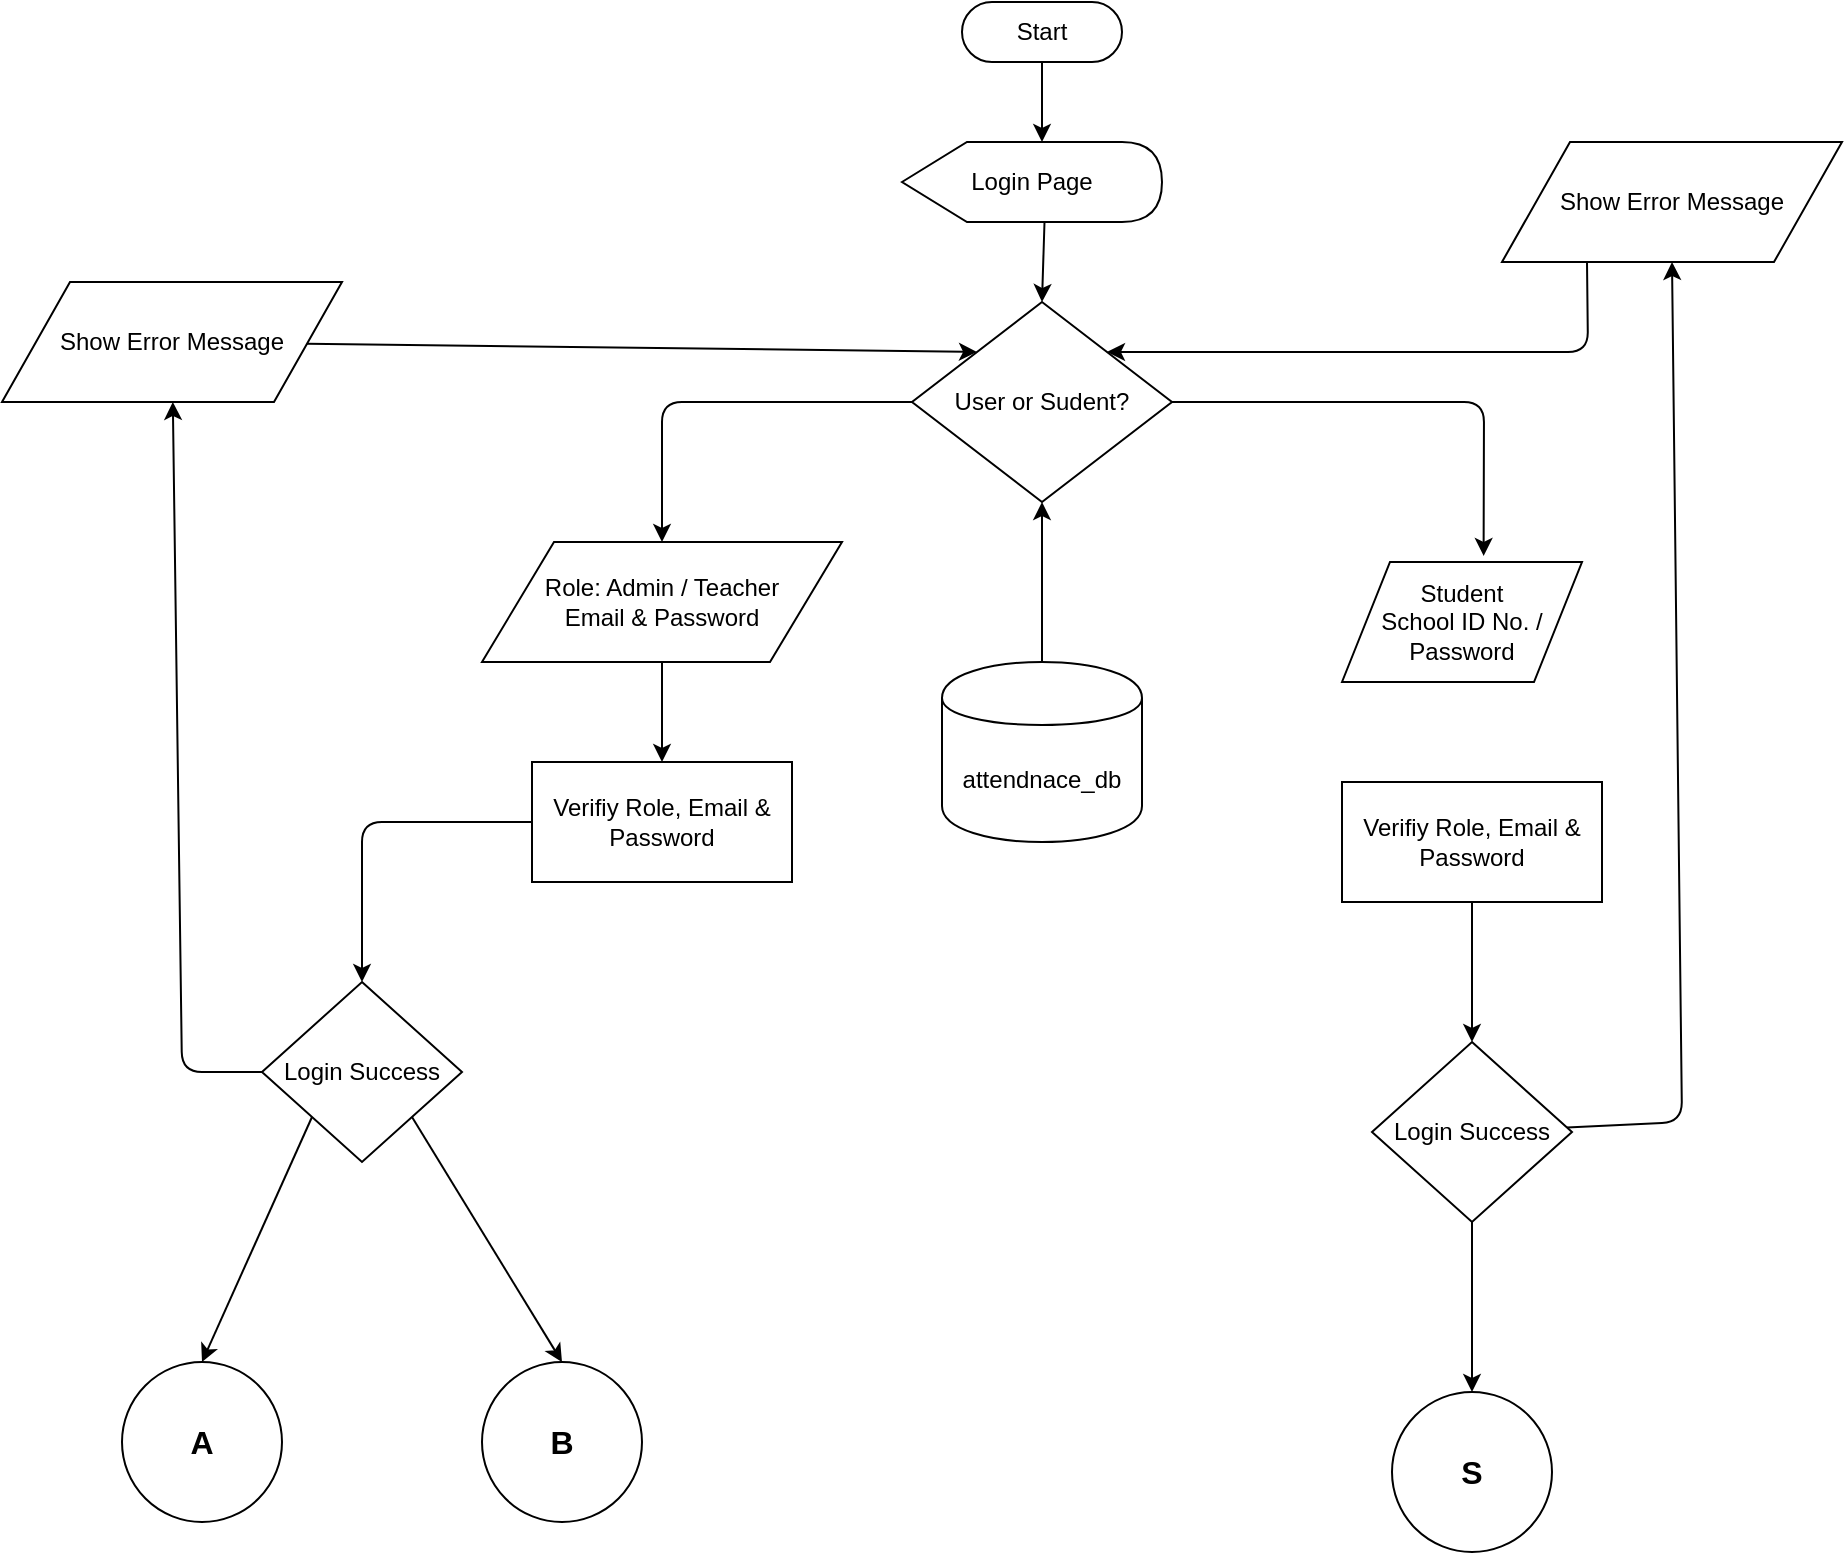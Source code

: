 <mxfile>
    <diagram id="cVJ_gz-8fGRcBch7006l" name="Page-1">
        <mxGraphModel dx="2340" dy="1024" grid="1" gridSize="10" guides="1" tooltips="1" connect="1" arrows="1" fold="1" page="1" pageScale="1" pageWidth="827" pageHeight="1169" math="0" shadow="0">
            <root>
                <mxCell id="0"/>
                <mxCell id="1" parent="0"/>
                <mxCell id="2" value="Start" style="html=1;dashed=0;whiteSpace=wrap;shape=mxgraph.dfd.start" vertex="1" parent="1">
                    <mxGeometry x="360" y="40" width="80" height="30" as="geometry"/>
                </mxCell>
                <mxCell id="6" value="Student&lt;div&gt;School ID No. /&lt;/div&gt;&lt;div&gt;Password&lt;/div&gt;" style="shape=parallelogram;perimeter=parallelogramPerimeter;whiteSpace=wrap;html=1;dashed=0;" vertex="1" parent="1">
                    <mxGeometry x="550" y="320" width="120" height="60" as="geometry"/>
                </mxCell>
                <mxCell id="28" style="edgeStyle=none;html=1;entryX=0;entryY=0;entryDx=0;entryDy=0;" edge="1" parent="1" source="7" target="8">
                    <mxGeometry relative="1" as="geometry"/>
                </mxCell>
                <mxCell id="7" value="Show Error Message" style="shape=parallelogram;perimeter=parallelogramPerimeter;whiteSpace=wrap;html=1;dashed=0;" vertex="1" parent="1">
                    <mxGeometry x="-120" y="180" width="170" height="60" as="geometry"/>
                </mxCell>
                <mxCell id="17" style="edgeStyle=none;html=1;entryX=0.5;entryY=0;entryDx=0;entryDy=0;" edge="1" parent="1" source="8" target="14">
                    <mxGeometry relative="1" as="geometry">
                        <Array as="points">
                            <mxPoint x="210" y="240"/>
                        </Array>
                    </mxGeometry>
                </mxCell>
                <mxCell id="8" value="User or Sudent?" style="shape=rhombus;html=1;dashed=0;whiteSpace=wrap;perimeter=rhombusPerimeter;" vertex="1" parent="1">
                    <mxGeometry x="335" y="190" width="130" height="100" as="geometry"/>
                </mxCell>
                <mxCell id="12" style="edgeStyle=none;html=1;exitX=0;exitY=0;exitDx=71.25;exitDy=40;exitPerimeter=0;entryX=0.5;entryY=0;entryDx=0;entryDy=0;" edge="1" parent="1" source="9" target="8">
                    <mxGeometry relative="1" as="geometry"/>
                </mxCell>
                <mxCell id="9" value="Login Page" style="shape=display;whiteSpace=wrap;html=1;" vertex="1" parent="1">
                    <mxGeometry x="330" y="110" width="130" height="40" as="geometry"/>
                </mxCell>
                <mxCell id="10" style="edgeStyle=none;html=1;exitX=0.5;exitY=0.5;exitDx=0;exitDy=15;exitPerimeter=0;" edge="1" parent="1" source="2">
                    <mxGeometry relative="1" as="geometry">
                        <mxPoint x="400" y="110" as="targetPoint"/>
                    </mxGeometry>
                </mxCell>
                <mxCell id="51" style="edgeStyle=none;html=1;exitX=0.25;exitY=1;exitDx=0;exitDy=0;entryX=1;entryY=0;entryDx=0;entryDy=0;" edge="1" parent="1" source="13" target="8">
                    <mxGeometry relative="1" as="geometry">
                        <Array as="points">
                            <mxPoint x="673" y="215"/>
                        </Array>
                    </mxGeometry>
                </mxCell>
                <mxCell id="13" value="Show Error Message" style="shape=parallelogram;perimeter=parallelogramPerimeter;whiteSpace=wrap;html=1;dashed=0;" vertex="1" parent="1">
                    <mxGeometry x="630" y="110" width="170" height="60" as="geometry"/>
                </mxCell>
                <mxCell id="16" value="" style="edgeStyle=none;html=1;" edge="1" parent="1" source="14" target="15">
                    <mxGeometry relative="1" as="geometry"/>
                </mxCell>
                <mxCell id="14" value="Role: Admin / Teacher&lt;div&gt;Email &amp;amp; Password&lt;/div&gt;" style="shape=parallelogram;perimeter=parallelogramPerimeter;whiteSpace=wrap;html=1;dashed=0;" vertex="1" parent="1">
                    <mxGeometry x="120" y="310" width="180" height="60" as="geometry"/>
                </mxCell>
                <mxCell id="23" style="edgeStyle=none;html=1;exitX=0;exitY=0.5;exitDx=0;exitDy=0;entryX=0.5;entryY=0;entryDx=0;entryDy=0;" edge="1" parent="1" source="15" target="20">
                    <mxGeometry relative="1" as="geometry">
                        <Array as="points">
                            <mxPoint x="60" y="450"/>
                        </Array>
                    </mxGeometry>
                </mxCell>
                <mxCell id="15" value="Verifiy Role, Email &amp;amp; Password" style="whiteSpace=wrap;html=1;dashed=0;" vertex="1" parent="1">
                    <mxGeometry x="145" y="420" width="130" height="60" as="geometry"/>
                </mxCell>
                <mxCell id="26" style="edgeStyle=none;html=1;exitX=0;exitY=0.5;exitDx=0;exitDy=0;" edge="1" parent="1" source="20" target="7">
                    <mxGeometry relative="1" as="geometry">
                        <Array as="points">
                            <mxPoint x="-30" y="575"/>
                        </Array>
                    </mxGeometry>
                </mxCell>
                <mxCell id="33" style="edgeStyle=none;html=1;exitX=0;exitY=1;exitDx=0;exitDy=0;entryX=0.5;entryY=0;entryDx=0;entryDy=0;" edge="1" parent="1" source="20" target="45">
                    <mxGeometry relative="1" as="geometry">
                        <mxPoint x="-5" y="710" as="targetPoint"/>
                    </mxGeometry>
                </mxCell>
                <mxCell id="36" style="edgeStyle=none;html=1;exitX=1;exitY=1;exitDx=0;exitDy=0;entryX=0.5;entryY=0;entryDx=0;entryDy=0;" edge="1" parent="1" source="20" target="44">
                    <mxGeometry relative="1" as="geometry">
                        <mxPoint x="145" y="710" as="targetPoint"/>
                    </mxGeometry>
                </mxCell>
                <mxCell id="20" value="Login Success" style="shape=rhombus;html=1;dashed=0;whiteSpace=wrap;perimeter=rhombusPerimeter;" vertex="1" parent="1">
                    <mxGeometry x="10" y="530" width="100" height="90" as="geometry"/>
                </mxCell>
                <mxCell id="37" style="edgeStyle=none;html=1;entryX=0.59;entryY=-0.051;entryDx=0;entryDy=0;entryPerimeter=0;" edge="1" parent="1" source="8" target="6">
                    <mxGeometry relative="1" as="geometry">
                        <Array as="points">
                            <mxPoint x="621" y="240"/>
                        </Array>
                    </mxGeometry>
                </mxCell>
                <mxCell id="40" style="edgeStyle=none;html=1;exitX=0.5;exitY=1;exitDx=0;exitDy=0;entryX=0.5;entryY=0;entryDx=0;entryDy=0;" edge="1" parent="1" source="38" target="39">
                    <mxGeometry relative="1" as="geometry"/>
                </mxCell>
                <mxCell id="38" value="Verifiy Role, Email &amp;amp; Password" style="whiteSpace=wrap;html=1;dashed=0;" vertex="1" parent="1">
                    <mxGeometry x="550" y="430" width="130" height="60" as="geometry"/>
                </mxCell>
                <mxCell id="42" value="" style="edgeStyle=none;html=1;" edge="1" parent="1" source="39" target="41">
                    <mxGeometry relative="1" as="geometry"/>
                </mxCell>
                <mxCell id="43" style="edgeStyle=none;html=1;entryX=0.5;entryY=1;entryDx=0;entryDy=0;" edge="1" parent="1" source="39" target="13">
                    <mxGeometry relative="1" as="geometry">
                        <Array as="points">
                            <mxPoint x="720" y="600"/>
                        </Array>
                    </mxGeometry>
                </mxCell>
                <mxCell id="39" value="Login Success" style="shape=rhombus;html=1;dashed=0;whiteSpace=wrap;perimeter=rhombusPerimeter;" vertex="1" parent="1">
                    <mxGeometry x="565" y="560" width="100" height="90" as="geometry"/>
                </mxCell>
                <mxCell id="41" value="&lt;b&gt;&lt;font style=&quot;font-size: 16px;&quot;&gt;S&lt;/font&gt;&lt;/b&gt;" style="ellipse;whiteSpace=wrap;html=1;dashed=0;" vertex="1" parent="1">
                    <mxGeometry x="575" y="735" width="80" height="80" as="geometry"/>
                </mxCell>
                <mxCell id="44" value="&lt;b&gt;&lt;font style=&quot;font-size: 16px;&quot;&gt;B&lt;/font&gt;&lt;/b&gt;" style="ellipse;whiteSpace=wrap;html=1;dashed=0;" vertex="1" parent="1">
                    <mxGeometry x="120" y="720" width="80" height="80" as="geometry"/>
                </mxCell>
                <mxCell id="45" value="&lt;b&gt;&lt;font style=&quot;font-size: 16px;&quot;&gt;A&lt;/font&gt;&lt;/b&gt;" style="ellipse;whiteSpace=wrap;html=1;dashed=0;" vertex="1" parent="1">
                    <mxGeometry x="-60" y="720" width="80" height="80" as="geometry"/>
                </mxCell>
                <mxCell id="50" style="edgeStyle=none;html=1;exitX=0.5;exitY=0;exitDx=0;exitDy=0;entryX=0.5;entryY=1;entryDx=0;entryDy=0;" edge="1" parent="1" source="48" target="8">
                    <mxGeometry relative="1" as="geometry"/>
                </mxCell>
                <mxCell id="48" value="attendnace_db" style="shape=cylinder;whiteSpace=wrap;html=1;boundedLbl=1;backgroundOutline=1;" vertex="1" parent="1">
                    <mxGeometry x="350" y="370" width="100" height="90" as="geometry"/>
                </mxCell>
            </root>
        </mxGraphModel>
    </diagram>
</mxfile>